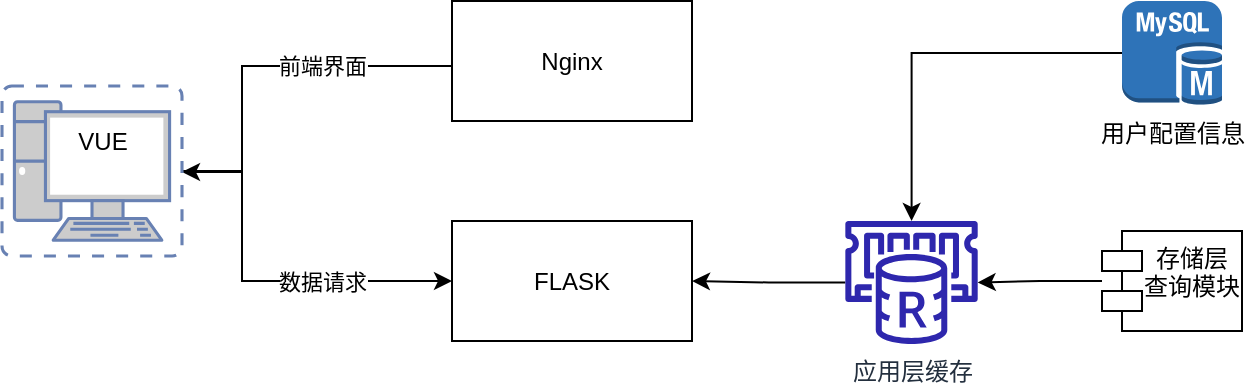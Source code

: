 <mxfile version="16.4.11" type="github">
  <diagram id="95z-qrqqboMp4NwA8BHQ" name="第 1 页">
    <mxGraphModel dx="996" dy="480" grid="1" gridSize="10" guides="1" tooltips="1" connect="1" arrows="1" fold="1" page="1" pageScale="1" pageWidth="850" pageHeight="1100" math="0" shadow="0">
      <root>
        <mxCell id="0" />
        <mxCell id="1" parent="0" />
        <mxCell id="ABsbMxeRY0RdO0rx8DXy-5" style="edgeStyle=orthogonalEdgeStyle;rounded=0;orthogonalLoop=1;jettySize=auto;html=1;exitX=0;exitY=0.5;exitDx=0;exitDy=0;" edge="1" parent="1" source="ABsbMxeRY0RdO0rx8DXy-1" target="ABsbMxeRY0RdO0rx8DXy-3">
          <mxGeometry relative="1" as="geometry">
            <Array as="points">
              <mxPoint x="305" y="120" />
              <mxPoint x="200" y="120" />
              <mxPoint x="200" y="173" />
            </Array>
          </mxGeometry>
        </mxCell>
        <mxCell id="ABsbMxeRY0RdO0rx8DXy-6" value="前端界面" style="edgeLabel;html=1;align=center;verticalAlign=middle;resizable=0;points=[];" vertex="1" connectable="0" parent="ABsbMxeRY0RdO0rx8DXy-5">
          <mxGeometry x="-0.449" y="3" relative="1" as="geometry">
            <mxPoint x="-15" y="-3" as="offset" />
          </mxGeometry>
        </mxCell>
        <mxCell id="ABsbMxeRY0RdO0rx8DXy-1" value="Nginx" style="rounded=0;whiteSpace=wrap;html=1;" vertex="1" parent="1">
          <mxGeometry x="305" y="87.5" width="120" height="60" as="geometry" />
        </mxCell>
        <mxCell id="ABsbMxeRY0RdO0rx8DXy-2" value="FLASK" style="rounded=0;whiteSpace=wrap;html=1;" vertex="1" parent="1">
          <mxGeometry x="305" y="197.5" width="120" height="60" as="geometry" />
        </mxCell>
        <mxCell id="ABsbMxeRY0RdO0rx8DXy-9" style="edgeStyle=orthogonalEdgeStyle;rounded=0;orthogonalLoop=1;jettySize=auto;html=1;entryX=0;entryY=0.5;entryDx=0;entryDy=0;" edge="1" parent="1" source="ABsbMxeRY0RdO0rx8DXy-3" target="ABsbMxeRY0RdO0rx8DXy-2">
          <mxGeometry relative="1" as="geometry">
            <Array as="points">
              <mxPoint x="200" y="173" />
              <mxPoint x="200" y="228" />
            </Array>
          </mxGeometry>
        </mxCell>
        <mxCell id="ABsbMxeRY0RdO0rx8DXy-10" value="数据请求" style="edgeLabel;html=1;align=center;verticalAlign=middle;resizable=0;points=[];" vertex="1" connectable="0" parent="ABsbMxeRY0RdO0rx8DXy-9">
          <mxGeometry x="0.284" y="1" relative="1" as="geometry">
            <mxPoint x="3" y="1" as="offset" />
          </mxGeometry>
        </mxCell>
        <mxCell id="ABsbMxeRY0RdO0rx8DXy-3" value="" style="fontColor=#0066CC;verticalAlign=top;verticalLabelPosition=bottom;labelPosition=center;align=center;html=1;outlineConnect=0;fillColor=#CCCCCC;strokeColor=#6881B3;gradientColor=none;gradientDirection=north;strokeWidth=2;shape=mxgraph.networks.virtual_pc;" vertex="1" parent="1">
          <mxGeometry x="80" y="130" width="90" height="85" as="geometry" />
        </mxCell>
        <mxCell id="ABsbMxeRY0RdO0rx8DXy-11" value="VUE" style="text;html=1;align=center;verticalAlign=middle;resizable=0;points=[];autosize=1;strokeColor=none;fillColor=none;" vertex="1" parent="1">
          <mxGeometry x="110" y="147.5" width="40" height="20" as="geometry" />
        </mxCell>
        <mxCell id="ABsbMxeRY0RdO0rx8DXy-22" style="edgeStyle=orthogonalEdgeStyle;rounded=0;orthogonalLoop=1;jettySize=auto;html=1;" edge="1" parent="1" source="ABsbMxeRY0RdO0rx8DXy-13" target="ABsbMxeRY0RdO0rx8DXy-16">
          <mxGeometry relative="1" as="geometry" />
        </mxCell>
        <mxCell id="ABsbMxeRY0RdO0rx8DXy-13" value="用户配置信息" style="outlineConnect=0;dashed=0;verticalLabelPosition=bottom;verticalAlign=top;align=center;html=1;shape=mxgraph.aws3.mysql_db_instance;fillColor=#2E73B8;gradientColor=none;" vertex="1" parent="1">
          <mxGeometry x="640" y="87.5" width="50" height="52" as="geometry" />
        </mxCell>
        <mxCell id="ABsbMxeRY0RdO0rx8DXy-19" style="edgeStyle=orthogonalEdgeStyle;rounded=0;orthogonalLoop=1;jettySize=auto;html=1;entryX=1;entryY=0.5;entryDx=0;entryDy=0;" edge="1" parent="1" source="ABsbMxeRY0RdO0rx8DXy-16" target="ABsbMxeRY0RdO0rx8DXy-2">
          <mxGeometry relative="1" as="geometry" />
        </mxCell>
        <mxCell id="ABsbMxeRY0RdO0rx8DXy-16" value="应用层缓存" style="sketch=0;outlineConnect=0;fontColor=#232F3E;gradientColor=none;fillColor=#2E27AD;strokeColor=none;dashed=0;verticalLabelPosition=bottom;verticalAlign=top;align=center;html=1;fontSize=12;fontStyle=0;aspect=fixed;pointerEvents=1;shape=mxgraph.aws4.elasticache_for_redis;" vertex="1" parent="1">
          <mxGeometry x="500" y="197.5" width="69.52" height="61.5" as="geometry" />
        </mxCell>
        <mxCell id="ABsbMxeRY0RdO0rx8DXy-20" style="edgeStyle=orthogonalEdgeStyle;rounded=0;orthogonalLoop=1;jettySize=auto;html=1;" edge="1" parent="1" source="ABsbMxeRY0RdO0rx8DXy-17" target="ABsbMxeRY0RdO0rx8DXy-16">
          <mxGeometry relative="1" as="geometry" />
        </mxCell>
        <mxCell id="ABsbMxeRY0RdO0rx8DXy-17" value="存储层&#xa;查询模块" style="shape=module;align=left;spacingLeft=20;align=center;verticalAlign=top;" vertex="1" parent="1">
          <mxGeometry x="630" y="202.5" width="70" height="50" as="geometry" />
        </mxCell>
      </root>
    </mxGraphModel>
  </diagram>
</mxfile>
